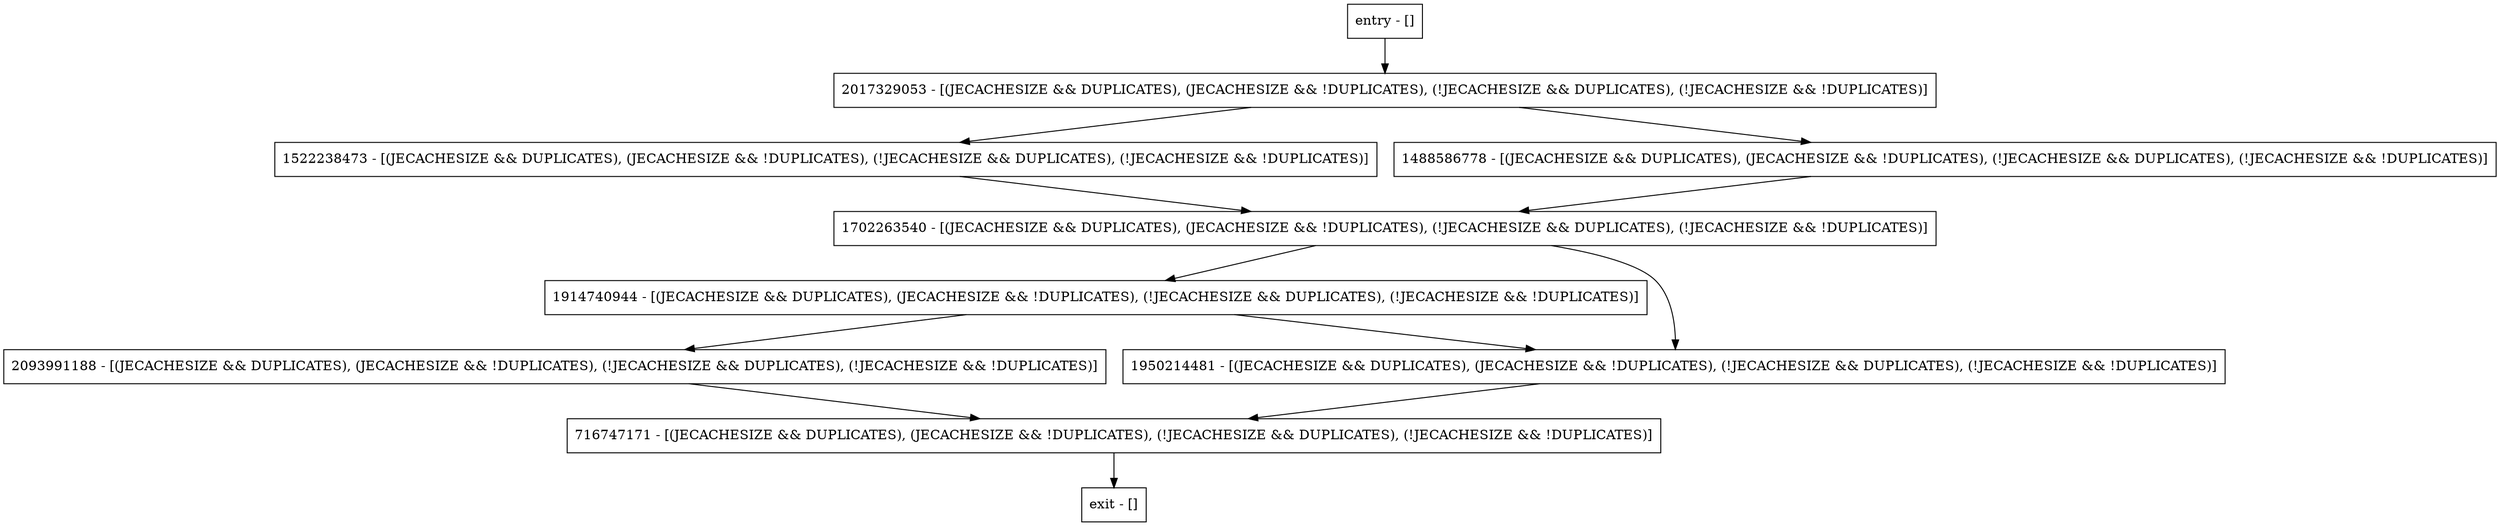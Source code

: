 digraph makeFetchErrorMsg {
node [shape=record];
entry [label="entry - []"];
exit [label="exit - []"];
716747171 [label="716747171 - [(JECACHESIZE && DUPLICATES), (JECACHESIZE && !DUPLICATES), (!JECACHESIZE && DUPLICATES), (!JECACHESIZE && !DUPLICATES)]"];
2093991188 [label="2093991188 - [(JECACHESIZE && DUPLICATES), (JECACHESIZE && !DUPLICATES), (!JECACHESIZE && DUPLICATES), (!JECACHESIZE && !DUPLICATES)]"];
2017329053 [label="2017329053 - [(JECACHESIZE && DUPLICATES), (JECACHESIZE && !DUPLICATES), (!JECACHESIZE && DUPLICATES), (!JECACHESIZE && !DUPLICATES)]"];
1914740944 [label="1914740944 - [(JECACHESIZE && DUPLICATES), (JECACHESIZE && !DUPLICATES), (!JECACHESIZE && DUPLICATES), (!JECACHESIZE && !DUPLICATES)]"];
1950214481 [label="1950214481 - [(JECACHESIZE && DUPLICATES), (JECACHESIZE && !DUPLICATES), (!JECACHESIZE && DUPLICATES), (!JECACHESIZE && !DUPLICATES)]"];
1522238473 [label="1522238473 - [(JECACHESIZE && DUPLICATES), (JECACHESIZE && !DUPLICATES), (!JECACHESIZE && DUPLICATES), (!JECACHESIZE && !DUPLICATES)]"];
1488586778 [label="1488586778 - [(JECACHESIZE && DUPLICATES), (JECACHESIZE && !DUPLICATES), (!JECACHESIZE && DUPLICATES), (!JECACHESIZE && !DUPLICATES)]"];
1702263540 [label="1702263540 - [(JECACHESIZE && DUPLICATES), (JECACHESIZE && !DUPLICATES), (!JECACHESIZE && DUPLICATES), (!JECACHESIZE && !DUPLICATES)]"];
entry;
exit;
entry -> 2017329053;
716747171 -> exit;
2093991188 -> 716747171;
2017329053 -> 1522238473;
2017329053 -> 1488586778;
1914740944 -> 2093991188;
1914740944 -> 1950214481;
1950214481 -> 716747171;
1522238473 -> 1702263540;
1488586778 -> 1702263540;
1702263540 -> 1914740944;
1702263540 -> 1950214481;
}
